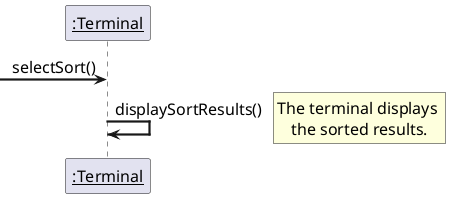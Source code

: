 @startuml selectSort Interaction Sequence Diagram
skinparam DefaultFontName Arial
skinparam DefaultFontSize 16
skinparam DefaultFontStyle bold
skinparam ArrowThickness 2.2
skinparam sequenceMessageAlign center
skinparam noteTextAlignment center
skinparam sequenceParticipant underline
hide empty members

participant ":Terminal" as terminal

->terminal:selectSort()
terminal -> terminal: displaySortResults()

rnote right
    The terminal displays 
    the sorted results.
end note

@enduml